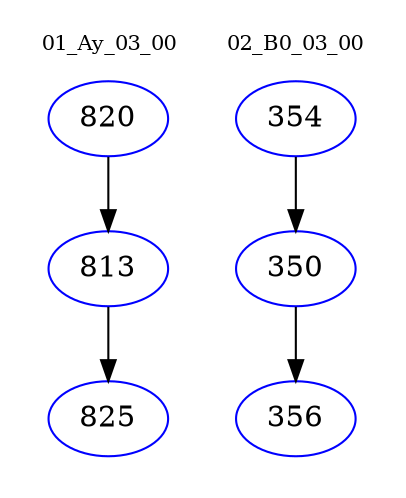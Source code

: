 digraph{
subgraph cluster_0 {
color = white
label = "01_Ay_03_00";
fontsize=10;
T0_820 [label="820", color="blue"]
T0_820 -> T0_813 [color="black"]
T0_813 [label="813", color="blue"]
T0_813 -> T0_825 [color="black"]
T0_825 [label="825", color="blue"]
}
subgraph cluster_1 {
color = white
label = "02_B0_03_00";
fontsize=10;
T1_354 [label="354", color="blue"]
T1_354 -> T1_350 [color="black"]
T1_350 [label="350", color="blue"]
T1_350 -> T1_356 [color="black"]
T1_356 [label="356", color="blue"]
}
}
